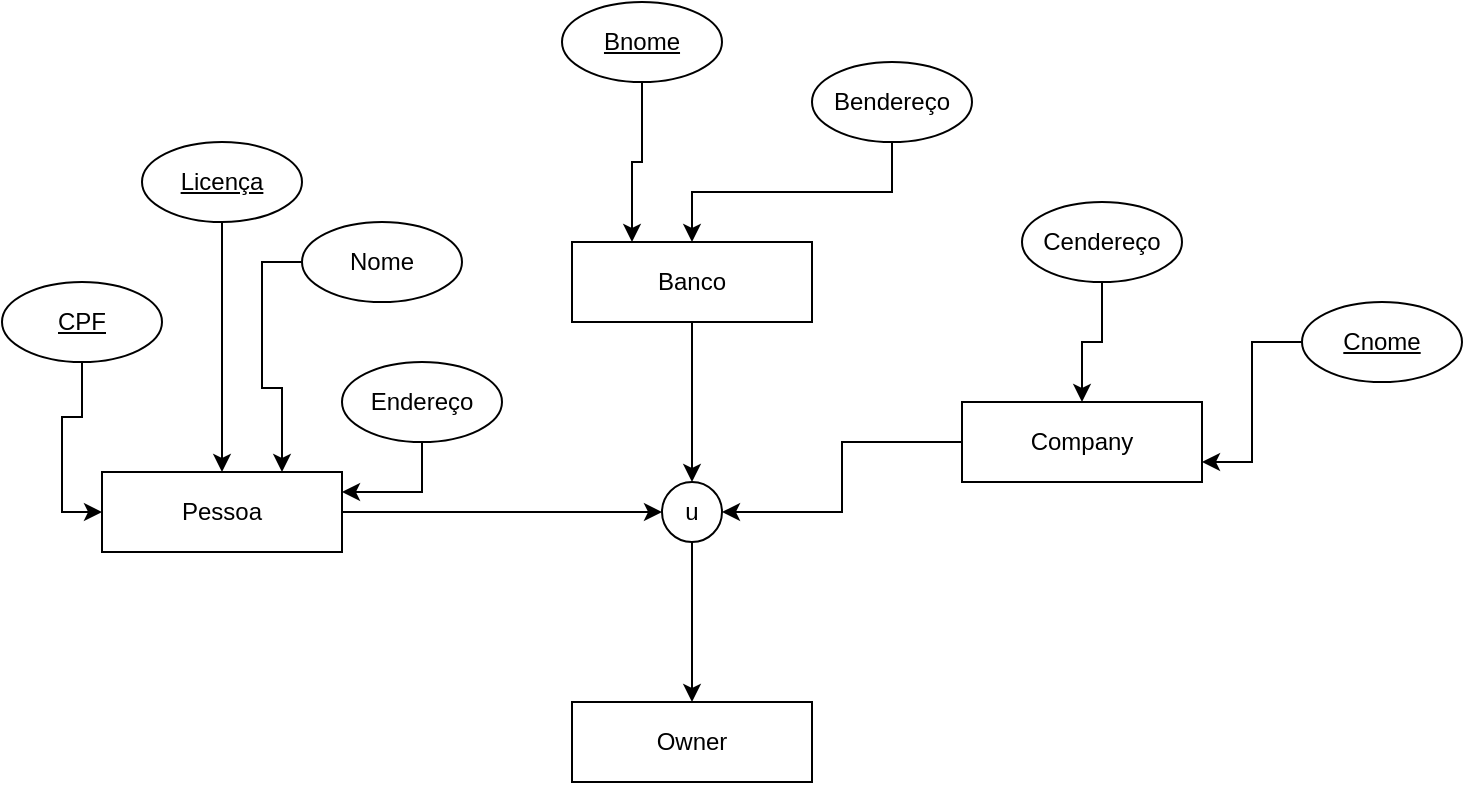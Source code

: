 <mxfile version="20.5.2" type="device"><diagram id="Zstl-gU_4ZO0zIqbOtY6" name="Página-1"><mxGraphModel dx="868" dy="393" grid="1" gridSize="10" guides="1" tooltips="1" connect="1" arrows="1" fold="1" page="1" pageScale="1" pageWidth="827" pageHeight="1169" math="0" shadow="0"><root><mxCell id="0"/><mxCell id="1" parent="0"/><mxCell id="rQnM-Hjxzbx-cY_TQTrG-9" style="edgeStyle=orthogonalEdgeStyle;rounded=0;orthogonalLoop=1;jettySize=auto;html=1;entryX=0;entryY=0.5;entryDx=0;entryDy=0;" edge="1" parent="1" source="rQnM-Hjxzbx-cY_TQTrG-4" target="rQnM-Hjxzbx-cY_TQTrG-8"><mxGeometry relative="1" as="geometry"><mxPoint x="370" y="440" as="targetPoint"/></mxGeometry></mxCell><mxCell id="rQnM-Hjxzbx-cY_TQTrG-4" value="Pessoa" style="rounded=0;whiteSpace=wrap;html=1;" vertex="1" parent="1"><mxGeometry x="100" y="415" width="120" height="40" as="geometry"/></mxCell><mxCell id="rQnM-Hjxzbx-cY_TQTrG-5" style="edgeStyle=orthogonalEdgeStyle;rounded=0;orthogonalLoop=1;jettySize=auto;html=1;exitX=0.5;exitY=1;exitDx=0;exitDy=0;" edge="1" parent="1" source="rQnM-Hjxzbx-cY_TQTrG-4" target="rQnM-Hjxzbx-cY_TQTrG-4"><mxGeometry relative="1" as="geometry"/></mxCell><mxCell id="rQnM-Hjxzbx-cY_TQTrG-10" style="edgeStyle=orthogonalEdgeStyle;rounded=0;orthogonalLoop=1;jettySize=auto;html=1;" edge="1" parent="1" source="rQnM-Hjxzbx-cY_TQTrG-6" target="rQnM-Hjxzbx-cY_TQTrG-8"><mxGeometry relative="1" as="geometry"/></mxCell><mxCell id="rQnM-Hjxzbx-cY_TQTrG-6" value="Banco" style="rounded=0;whiteSpace=wrap;html=1;" vertex="1" parent="1"><mxGeometry x="335" y="300" width="120" height="40" as="geometry"/></mxCell><mxCell id="rQnM-Hjxzbx-cY_TQTrG-11" style="edgeStyle=orthogonalEdgeStyle;rounded=0;orthogonalLoop=1;jettySize=auto;html=1;" edge="1" parent="1" source="rQnM-Hjxzbx-cY_TQTrG-7" target="rQnM-Hjxzbx-cY_TQTrG-8"><mxGeometry relative="1" as="geometry"/></mxCell><mxCell id="rQnM-Hjxzbx-cY_TQTrG-7" value="Company" style="rounded=0;whiteSpace=wrap;html=1;" vertex="1" parent="1"><mxGeometry x="530" y="380" width="120" height="40" as="geometry"/></mxCell><mxCell id="rQnM-Hjxzbx-cY_TQTrG-17" style="edgeStyle=orthogonalEdgeStyle;rounded=0;orthogonalLoop=1;jettySize=auto;html=1;entryX=0.5;entryY=0;entryDx=0;entryDy=0;" edge="1" parent="1" source="rQnM-Hjxzbx-cY_TQTrG-8" target="rQnM-Hjxzbx-cY_TQTrG-16"><mxGeometry relative="1" as="geometry"/></mxCell><mxCell id="rQnM-Hjxzbx-cY_TQTrG-8" value="u" style="ellipse;whiteSpace=wrap;html=1;aspect=fixed;" vertex="1" parent="1"><mxGeometry x="380" y="420" width="30" height="30" as="geometry"/></mxCell><mxCell id="rQnM-Hjxzbx-cY_TQTrG-16" value="Owner" style="rounded=0;whiteSpace=wrap;html=1;" vertex="1" parent="1"><mxGeometry x="335" y="530" width="120" height="40" as="geometry"/></mxCell><mxCell id="rQnM-Hjxzbx-cY_TQTrG-22" style="edgeStyle=orthogonalEdgeStyle;rounded=0;orthogonalLoop=1;jettySize=auto;html=1;entryX=0;entryY=0.5;entryDx=0;entryDy=0;" edge="1" parent="1" source="rQnM-Hjxzbx-cY_TQTrG-18" target="rQnM-Hjxzbx-cY_TQTrG-4"><mxGeometry relative="1" as="geometry"/></mxCell><mxCell id="rQnM-Hjxzbx-cY_TQTrG-18" value="&lt;u&gt;CPF&lt;/u&gt;" style="ellipse;whiteSpace=wrap;html=1;" vertex="1" parent="1"><mxGeometry x="50" y="320" width="80" height="40" as="geometry"/></mxCell><mxCell id="rQnM-Hjxzbx-cY_TQTrG-23" style="edgeStyle=orthogonalEdgeStyle;rounded=0;orthogonalLoop=1;jettySize=auto;html=1;entryX=0.5;entryY=0;entryDx=0;entryDy=0;" edge="1" parent="1" source="rQnM-Hjxzbx-cY_TQTrG-19" target="rQnM-Hjxzbx-cY_TQTrG-4"><mxGeometry relative="1" as="geometry"/></mxCell><mxCell id="rQnM-Hjxzbx-cY_TQTrG-19" value="&lt;u&gt;Licença&lt;/u&gt;" style="ellipse;whiteSpace=wrap;html=1;" vertex="1" parent="1"><mxGeometry x="120" y="250" width="80" height="40" as="geometry"/></mxCell><mxCell id="rQnM-Hjxzbx-cY_TQTrG-30" style="edgeStyle=orthogonalEdgeStyle;rounded=0;orthogonalLoop=1;jettySize=auto;html=1;entryX=0.75;entryY=0;entryDx=0;entryDy=0;" edge="1" parent="1" source="rQnM-Hjxzbx-cY_TQTrG-20" target="rQnM-Hjxzbx-cY_TQTrG-4"><mxGeometry relative="1" as="geometry"><Array as="points"><mxPoint x="180" y="310"/><mxPoint x="180" y="373"/><mxPoint x="190" y="373"/></Array></mxGeometry></mxCell><mxCell id="rQnM-Hjxzbx-cY_TQTrG-20" value="Nome" style="ellipse;whiteSpace=wrap;html=1;" vertex="1" parent="1"><mxGeometry x="200" y="290" width="80" height="40" as="geometry"/></mxCell><mxCell id="rQnM-Hjxzbx-cY_TQTrG-31" style="edgeStyle=orthogonalEdgeStyle;rounded=0;orthogonalLoop=1;jettySize=auto;html=1;entryX=1;entryY=0.25;entryDx=0;entryDy=0;" edge="1" parent="1" source="rQnM-Hjxzbx-cY_TQTrG-21" target="rQnM-Hjxzbx-cY_TQTrG-4"><mxGeometry relative="1" as="geometry"/></mxCell><mxCell id="rQnM-Hjxzbx-cY_TQTrG-21" value="Endereço" style="ellipse;whiteSpace=wrap;html=1;" vertex="1" parent="1"><mxGeometry x="220" y="360" width="80" height="40" as="geometry"/></mxCell><mxCell id="rQnM-Hjxzbx-cY_TQTrG-34" style="edgeStyle=orthogonalEdgeStyle;rounded=0;orthogonalLoop=1;jettySize=auto;html=1;entryX=0.25;entryY=0;entryDx=0;entryDy=0;" edge="1" parent="1" source="rQnM-Hjxzbx-cY_TQTrG-32" target="rQnM-Hjxzbx-cY_TQTrG-6"><mxGeometry relative="1" as="geometry"/></mxCell><mxCell id="rQnM-Hjxzbx-cY_TQTrG-32" value="&lt;u&gt;Bnome&lt;/u&gt;" style="ellipse;whiteSpace=wrap;html=1;" vertex="1" parent="1"><mxGeometry x="330" y="180" width="80" height="40" as="geometry"/></mxCell><mxCell id="rQnM-Hjxzbx-cY_TQTrG-35" style="edgeStyle=orthogonalEdgeStyle;rounded=0;orthogonalLoop=1;jettySize=auto;html=1;" edge="1" parent="1" source="rQnM-Hjxzbx-cY_TQTrG-33" target="rQnM-Hjxzbx-cY_TQTrG-6"><mxGeometry relative="1" as="geometry"/></mxCell><mxCell id="rQnM-Hjxzbx-cY_TQTrG-33" value="Bendereço" style="ellipse;whiteSpace=wrap;html=1;" vertex="1" parent="1"><mxGeometry x="455" y="210" width="80" height="40" as="geometry"/></mxCell><mxCell id="rQnM-Hjxzbx-cY_TQTrG-38" style="edgeStyle=orthogonalEdgeStyle;rounded=0;orthogonalLoop=1;jettySize=auto;html=1;" edge="1" parent="1" source="rQnM-Hjxzbx-cY_TQTrG-36" target="rQnM-Hjxzbx-cY_TQTrG-7"><mxGeometry relative="1" as="geometry"/></mxCell><mxCell id="rQnM-Hjxzbx-cY_TQTrG-36" value="Cendereço" style="ellipse;whiteSpace=wrap;html=1;" vertex="1" parent="1"><mxGeometry x="560" y="280" width="80" height="40" as="geometry"/></mxCell><mxCell id="rQnM-Hjxzbx-cY_TQTrG-39" style="edgeStyle=orthogonalEdgeStyle;rounded=0;orthogonalLoop=1;jettySize=auto;html=1;entryX=1;entryY=0.75;entryDx=0;entryDy=0;" edge="1" parent="1" source="rQnM-Hjxzbx-cY_TQTrG-37" target="rQnM-Hjxzbx-cY_TQTrG-7"><mxGeometry relative="1" as="geometry"/></mxCell><mxCell id="rQnM-Hjxzbx-cY_TQTrG-37" value="&lt;u&gt;Cnome&lt;/u&gt;" style="ellipse;whiteSpace=wrap;html=1;" vertex="1" parent="1"><mxGeometry x="700" y="330" width="80" height="40" as="geometry"/></mxCell></root></mxGraphModel></diagram></mxfile>